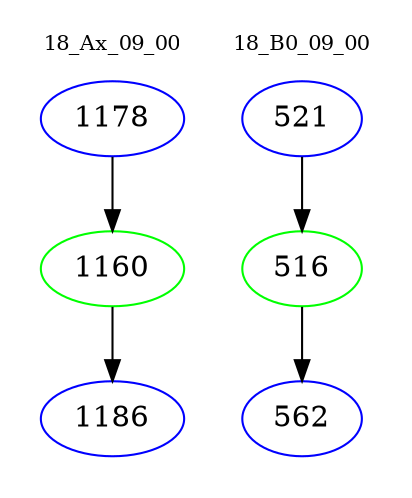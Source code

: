 digraph{
subgraph cluster_0 {
color = white
label = "18_Ax_09_00";
fontsize=10;
T0_1178 [label="1178", color="blue"]
T0_1178 -> T0_1160 [color="black"]
T0_1160 [label="1160", color="green"]
T0_1160 -> T0_1186 [color="black"]
T0_1186 [label="1186", color="blue"]
}
subgraph cluster_1 {
color = white
label = "18_B0_09_00";
fontsize=10;
T1_521 [label="521", color="blue"]
T1_521 -> T1_516 [color="black"]
T1_516 [label="516", color="green"]
T1_516 -> T1_562 [color="black"]
T1_562 [label="562", color="blue"]
}
}
